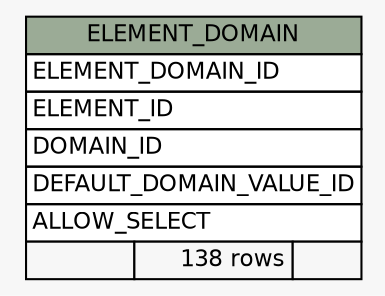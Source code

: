 // dot 2.28.0 on Windows 7 6.1
// SchemaSpy rev 590
digraph "ELEMENT_DOMAIN" {
  graph [
    rankdir="RL"
    bgcolor="#f7f7f7"
    nodesep="0.18"
    ranksep="0.46"
    fontname="Helvetica"
    fontsize="11"
  ];
  node [
    fontname="Helvetica"
    fontsize="11"
    shape="plaintext"
  ];
  edge [
    arrowsize="0.8"
  ];
  "ELEMENT_DOMAIN" [
    label=<
    <TABLE BORDER="0" CELLBORDER="1" CELLSPACING="0" BGCOLOR="#ffffff">
      <TR><TD COLSPAN="3" BGCOLOR="#9bab96" ALIGN="CENTER">ELEMENT_DOMAIN</TD></TR>
      <TR><TD PORT="ELEMENT_DOMAIN_ID" COLSPAN="3" ALIGN="LEFT">ELEMENT_DOMAIN_ID</TD></TR>
      <TR><TD PORT="ELEMENT_ID" COLSPAN="3" ALIGN="LEFT">ELEMENT_ID</TD></TR>
      <TR><TD PORT="DOMAIN_ID" COLSPAN="3" ALIGN="LEFT">DOMAIN_ID</TD></TR>
      <TR><TD PORT="DEFAULT_DOMAIN_VALUE_ID" COLSPAN="3" ALIGN="LEFT">DEFAULT_DOMAIN_VALUE_ID</TD></TR>
      <TR><TD PORT="ALLOW_SELECT" COLSPAN="3" ALIGN="LEFT">ALLOW_SELECT</TD></TR>
      <TR><TD ALIGN="LEFT" BGCOLOR="#f7f7f7">  </TD><TD ALIGN="RIGHT" BGCOLOR="#f7f7f7">138 rows</TD><TD ALIGN="RIGHT" BGCOLOR="#f7f7f7">  </TD></TR>
    </TABLE>>
    URL="tables/ELEMENT_DOMAIN.html"
    tooltip="ELEMENT_DOMAIN"
  ];
}

